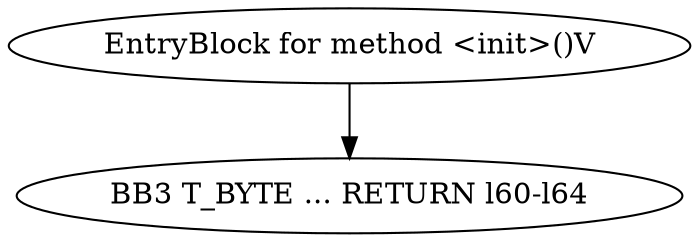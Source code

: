 digraph G {
  1 [ label="BB3 T_BYTE ... RETURN l60-l64" ];
  2 [ label="EntryBlock for method <init>()V" ];
  2 -> 1 [ label="" ];
}
